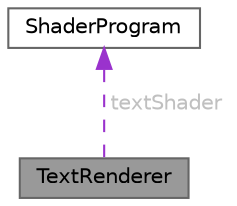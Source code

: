 digraph "TextRenderer"
{
 // LATEX_PDF_SIZE
  bgcolor="transparent";
  edge [fontname=Helvetica,fontsize=10,labelfontname=Helvetica,labelfontsize=10];
  node [fontname=Helvetica,fontsize=10,shape=box,height=0.2,width=0.4];
  Node1 [id="Node000001",label="TextRenderer",height=0.2,width=0.4,color="gray40", fillcolor="grey60", style="filled", fontcolor="black",tooltip="Renders text using OpenGL."];
  Node2 -> Node1 [id="edge1_Node000001_Node000002",dir="back",color="darkorchid3",style="dashed",tooltip=" ",label=<<TABLE CELLBORDER="0" BORDER="0"><TR><TD VALIGN="top" ALIGN="LEFT" CELLPADDING="1" CELLSPACING="0">textShader</TD></TR>
</TABLE>> ,fontcolor="grey" ];
  Node2 [id="Node000002",label="ShaderProgram",height=0.2,width=0.4,color="gray40", fillcolor="white", style="filled",URL="$d8/dc4/class_shader_program.html",tooltip="Class for managing OpenGL shaders."];
}
